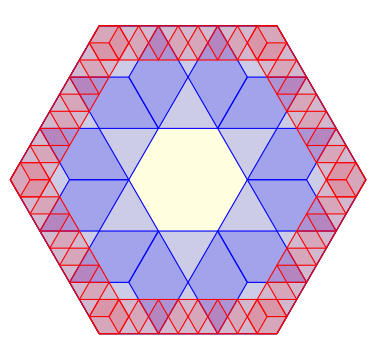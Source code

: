 <?xml version="1.0"?>
<!DOCTYPE ipe SYSTEM "ipe.dtd">
<ipe version="70218" creator="Ipe 7.2.23">
<info created="D:20211101084854" modified="D:20211101091531"/>
<ipestyle name="basic">
<symbol name="arrow/arc(spx)">
<path stroke="sym-stroke" fill="sym-stroke" pen="sym-pen">
0 0 m
-1 0.333 l
-1 -0.333 l
h
</path>
</symbol>
<symbol name="arrow/farc(spx)">
<path stroke="sym-stroke" fill="white" pen="sym-pen">
0 0 m
-1 0.333 l
-1 -0.333 l
h
</path>
</symbol>
<symbol name="arrow/ptarc(spx)">
<path stroke="sym-stroke" fill="sym-stroke" pen="sym-pen">
0 0 m
-1 0.333 l
-0.8 0 l
-1 -0.333 l
h
</path>
</symbol>
<symbol name="arrow/fptarc(spx)">
<path stroke="sym-stroke" fill="white" pen="sym-pen">
0 0 m
-1 0.333 l
-0.8 0 l
-1 -0.333 l
h
</path>
</symbol>
<symbol name="mark/circle(sx)" transformations="translations">
<path fill="sym-stroke">
0.6 0 0 0.6 0 0 e
0.4 0 0 0.4 0 0 e
</path>
</symbol>
<symbol name="mark/disk(sx)" transformations="translations">
<path fill="sym-stroke">
0.6 0 0 0.6 0 0 e
</path>
</symbol>
<symbol name="mark/fdisk(sfx)" transformations="translations">
<group>
<path fill="sym-fill">
0.5 0 0 0.5 0 0 e
</path>
<path fill="sym-stroke" fillrule="eofill">
0.6 0 0 0.6 0 0 e
0.4 0 0 0.4 0 0 e
</path>
</group>
</symbol>
<symbol name="mark/box(sx)" transformations="translations">
<path fill="sym-stroke" fillrule="eofill">
-0.6 -0.6 m
0.6 -0.6 l
0.6 0.6 l
-0.6 0.6 l
h
-0.4 -0.4 m
0.4 -0.4 l
0.4 0.4 l
-0.4 0.4 l
h
</path>
</symbol>
<symbol name="mark/square(sx)" transformations="translations">
<path fill="sym-stroke">
-0.6 -0.6 m
0.6 -0.6 l
0.6 0.6 l
-0.6 0.6 l
h
</path>
</symbol>
<symbol name="mark/fsquare(sfx)" transformations="translations">
<group>
<path fill="sym-fill">
-0.5 -0.5 m
0.5 -0.5 l
0.5 0.5 l
-0.5 0.5 l
h
</path>
<path fill="sym-stroke" fillrule="eofill">
-0.6 -0.6 m
0.6 -0.6 l
0.6 0.6 l
-0.6 0.6 l
h
-0.4 -0.4 m
0.4 -0.4 l
0.4 0.4 l
-0.4 0.4 l
h
</path>
</group>
</symbol>
<symbol name="mark/cross(sx)" transformations="translations">
<group>
<path fill="sym-stroke">
-0.43 -0.57 m
0.57 0.43 l
0.43 0.57 l
-0.57 -0.43 l
h
</path>
<path fill="sym-stroke">
-0.43 0.57 m
0.57 -0.43 l
0.43 -0.57 l
-0.57 0.43 l
h
</path>
</group>
</symbol>
<symbol name="arrow/fnormal(spx)">
<path stroke="sym-stroke" fill="white" pen="sym-pen">
0 0 m
-1 0.333 l
-1 -0.333 l
h
</path>
</symbol>
<symbol name="arrow/pointed(spx)">
<path stroke="sym-stroke" fill="sym-stroke" pen="sym-pen">
0 0 m
-1 0.333 l
-0.8 0 l
-1 -0.333 l
h
</path>
</symbol>
<symbol name="arrow/fpointed(spx)">
<path stroke="sym-stroke" fill="white" pen="sym-pen">
0 0 m
-1 0.333 l
-0.8 0 l
-1 -0.333 l
h
</path>
</symbol>
<symbol name="arrow/linear(spx)">
<path stroke="sym-stroke" pen="sym-pen">
-1 0.333 m
0 0 l
-1 -0.333 l
</path>
</symbol>
<symbol name="arrow/fdouble(spx)">
<path stroke="sym-stroke" fill="white" pen="sym-pen">
0 0 m
-1 0.333 l
-1 -0.333 l
h
-1 0 m
-2 0.333 l
-2 -0.333 l
h
</path>
</symbol>
<symbol name="arrow/double(spx)">
<path stroke="sym-stroke" fill="sym-stroke" pen="sym-pen">
0 0 m
-1 0.333 l
-1 -0.333 l
h
-1 0 m
-2 0.333 l
-2 -0.333 l
h
</path>
</symbol>
<symbol name="arrow/mid-normal(spx)">
<path stroke="sym-stroke" fill="sym-stroke" pen="sym-pen">
0.5 0 m
-0.5 0.333 l
-0.5 -0.333 l
h
</path>
</symbol>
<symbol name="arrow/mid-fnormal(spx)">
<path stroke="sym-stroke" fill="white" pen="sym-pen">
0.5 0 m
-0.5 0.333 l
-0.5 -0.333 l
h
</path>
</symbol>
<symbol name="arrow/mid-pointed(spx)">
<path stroke="sym-stroke" fill="sym-stroke" pen="sym-pen">
0.5 0 m
-0.5 0.333 l
-0.3 0 l
-0.5 -0.333 l
h
</path>
</symbol>
<symbol name="arrow/mid-fpointed(spx)">
<path stroke="sym-stroke" fill="white" pen="sym-pen">
0.5 0 m
-0.5 0.333 l
-0.3 0 l
-0.5 -0.333 l
h
</path>
</symbol>
<symbol name="arrow/mid-double(spx)">
<path stroke="sym-stroke" fill="sym-stroke" pen="sym-pen">
1 0 m
0 0.333 l
0 -0.333 l
h
0 0 m
-1 0.333 l
-1 -0.333 l
h
</path>
</symbol>
<symbol name="arrow/mid-fdouble(spx)">
<path stroke="sym-stroke" fill="white" pen="sym-pen">
1 0 m
0 0.333 l
0 -0.333 l
h
0 0 m
-1 0.333 l
-1 -0.333 l
h
</path>
</symbol>
<anglesize name="22.5 deg" value="22.5"/>
<anglesize name="30 deg" value="30"/>
<anglesize name="45 deg" value="45"/>
<anglesize name="60 deg" value="60"/>
<anglesize name="90 deg" value="90"/>
<arrowsize name="large" value="10"/>
<arrowsize name="small" value="5"/>
<arrowsize name="tiny" value="3"/>
<color name="blue" value="0 0 1"/>
<color name="brown" value="0.647 0.165 0.165"/>
<color name="darkblue" value="0 0 0.545"/>
<color name="darkcyan" value="0 0.545 0.545"/>
<color name="darkgray" value="0.663"/>
<color name="darkgreen" value="0 0.392 0"/>
<color name="darkmagenta" value="0.545 0 0.545"/>
<color name="darkorange" value="1 0.549 0"/>
<color name="darkred" value="0.545 0 0"/>
<color name="gold" value="1 0.843 0"/>
<color name="gray" value="0.745"/>
<color name="green" value="0 1 0"/>
<color name="lightblue" value="0.678 0.847 0.902"/>
<color name="lightcyan" value="0.878 1 1"/>
<color name="lightgray" value="0.827"/>
<color name="lightgreen" value="0.565 0.933 0.565"/>
<color name="lightyellow" value="1 1 0.878"/>
<color name="navy" value="0 0 0.502"/>
<color name="orange" value="1 0.647 0"/>
<color name="pink" value="1 0.753 0.796"/>
<color name="purple" value="0.627 0.125 0.941"/>
<color name="red" value="1 0 0"/>
<color name="seagreen" value="0.18 0.545 0.341"/>
<color name="turquoise" value="0.251 0.878 0.816"/>
<color name="violet" value="0.933 0.51 0.933"/>
<color name="yellow" value="1 1 0"/>
<dashstyle name="dash dot dotted" value="[4 2 1 2 1 2] 0"/>
<dashstyle name="dash dotted" value="[4 2 1 2] 0"/>
<dashstyle name="dashed" value="[4] 0"/>
<dashstyle name="dotted" value="[1 3] 0"/>
<gridsize name="10 pts (~3.5 mm)" value="10"/>
<gridsize name="14 pts (~5 mm)" value="14"/>
<gridsize name="16 pts (~6 mm)" value="16"/>
<gridsize name="20 pts (~7 mm)" value="20"/>
<gridsize name="28 pts (~10 mm)" value="28"/>
<gridsize name="32 pts (~12 mm)" value="32"/>
<gridsize name="4 pts" value="4"/>
<gridsize name="56 pts (~20 mm)" value="56"/>
<gridsize name="8 pts (~3 mm)" value="8"/>
<opacity name="10%" value="0.1"/>
<opacity name="30%" value="0.3"/>
<opacity name="50%" value="0.5"/>
<opacity name="75%" value="0.75"/>
<pen name="fat" value="1.2"/>
<pen name="heavier" value="0.8"/>
<pen name="ultrafat" value="2"/>
<symbolsize name="large" value="5"/>
<symbolsize name="small" value="2"/>
<symbolsize name="tiny" value="1.1"/>
<textsize name="Huge" value="\Huge"/>
<textsize name="LARGE" value="\LARGE"/>
<textsize name="Large" value="\Large"/>
<textsize name="footnote" value="\footnotesize"/>
<textsize name="huge" value="\huge"/>
<textsize name="large" value="\large"/>
<textsize name="small" value="\small"/>
<textsize name="tiny" value="\tiny"/>
<textstyle name="center" begin="\begin{center}" end="\end{center}"/>
<textstyle name="item" begin="\begin{itemize}\item{}" end="\end{itemize}"/>
<textstyle name="itemize" begin="\begin{itemize}" end="\end{itemize}"/>
<tiling name="falling" angle="-60" step="4" width="1"/>
<tiling name="rising" angle="30" step="4" width="1"/>
</ipestyle>
<ipestyle name="sarielstylesheet">
<color name="aliceblue" value="0.941 0.973 1"/>
<color name="antiquewhite" value="0.98 0.922 0.843"/>
<color name="antiquewhite1" value="1 0.937 0.859"/>
<color name="antiquewhite2" value="0.933 0.875 0.8"/>
<color name="antiquewhite3" value="0.804 0.753 0.69"/>
<color name="antiquewhite4" value="0.545 0.514 0.471"/>
<color name="aquamarine" value="0.498 1 0.831"/>
<color name="aquamarine1" value="0.498 1 0.831"/>
<color name="aquamarine2" value="0.463 0.933 0.776"/>
<color name="aquamarine3" value="0.4 0.804 0.667"/>
<color name="aquamarine4" value="0.271 0.545 0.455"/>
<color name="azure" value="0.941 1 1"/>
<color name="azure1" value="0.941 1 1"/>
<color name="azure2" value="0.878 0.933 0.933"/>
<color name="azure3" value="0.757 0.804 0.804"/>
<color name="azure4" value="0.514 0.545 0.545"/>
<color name="beige" value="0.961 0.961 0.863"/>
<color name="bisque" value="1 0.894 0.769"/>
<color name="bisque1" value="1 0.894 0.769"/>
<color name="bisque2" value="0.933 0.835 0.718"/>
<color name="bisque3" value="0.804 0.718 0.62"/>
<color name="bisque4" value="0.545 0.49 0.42"/>
<color name="black" value="0"/>
<color name="blanchedalmond" value="1 0.922 0.804"/>
<color name="blue" value="0 0 1"/>
<color name="blue1" value="0 0 1"/>
<color name="blue2" value="0 0 0.933"/>
<color name="blue3" value="0 0 0.804"/>
<color name="blue4" value="0 0 0.545"/>
<color name="blueviolet" value="0.541 0.169 0.886"/>
<color name="brown" value="0.647 0.165 0.165"/>
<color name="brown1" value="1 0.251 0.251"/>
<color name="brown2" value="0.933 0.231 0.231"/>
<color name="brown3" value="0.804 0.2 0.2"/>
<color name="brown4" value="0.545 0.137 0.137"/>
<color name="burlywood" value="0.871 0.722 0.529"/>
<color name="burlywood1" value="1 0.827 0.608"/>
<color name="burlywood2" value="0.933 0.773 0.569"/>
<color name="burlywood3" value="0.804 0.667 0.49"/>
<color name="burlywood4" value="0.545 0.451 0.333"/>
<color name="cadetblue" value="0.373 0.62 0.627"/>
<color name="cadetblue1" value="0.596 0.961 1"/>
<color name="cadetblue2" value="0.557 0.898 0.933"/>
<color name="cadetblue3" value="0.478 0.773 0.804"/>
<color name="cadetblue4" value="0.325 0.525 0.545"/>
<color name="chartreuse" value="0.498 1 0"/>
<color name="chartreuse1" value="0.498 1 0"/>
<color name="chartreuse2" value="0.463 0.933 0"/>
<color name="chartreuse3" value="0.4 0.804 0"/>
<color name="chartreuse4" value="0.271 0.545 0"/>
<color name="chocolate" value="0.824 0.412 0.118"/>
<color name="chocolate1" value="1 0.498 0.141"/>
<color name="chocolate2" value="0.933 0.463 0.129"/>
<color name="chocolate3" value="0.804 0.4 0.114"/>
<color name="chocolate4" value="0.545 0.271 0.075"/>
<color name="coral" value="1 0.498 0.314"/>
<color name="coral1" value="1 0.447 0.337"/>
<color name="coral2" value="0.933 0.416 0.314"/>
<color name="coral3" value="0.804 0.357 0.271"/>
<color name="coral4" value="0.545 0.243 0.184"/>
<color name="cornflowerblue" value="0.392 0.584 0.929"/>
<color name="cornsilk" value="1 0.973 0.863"/>
<color name="cornsilk1" value="1 0.973 0.863"/>
<color name="cornsilk2" value="0.933 0.91 0.804"/>
<color name="cornsilk3" value="0.804 0.784 0.694"/>
<color name="cornsilk4" value="0.545 0.533 0.471"/>
<color name="cyan" value="0 1 1"/>
<color name="cyan1" value="0 1 1"/>
<color name="cyan2" value="0 0.933 0.933"/>
<color name="cyan3" value="0 0.804 0.804"/>
<color name="cyan4" value="0 0.545 0.545"/>
<color name="darkblue" value="0 0 0.545"/>
<color name="darkcyan" value="0 0.545 0.545"/>
<color name="darkgoldenrod" value="0.722 0.525 0.043"/>
<color name="darkgoldenrod1" value="1 0.725 0.059"/>
<color name="darkgoldenrod2" value="0.933 0.678 0.055"/>
<color name="darkgoldenrod3" value="0.804 0.584 0.047"/>
<color name="darkgoldenrod4" value="0.545 0.396 0.031"/>
<color name="darkgray" value="0.663"/>
<color name="darkgreen" value="0 0.392 0"/>
<color name="darkgrey" value="0.663"/>
<color name="darkkhaki" value="0.741 0.718 0.42"/>
<color name="darkmagenta" value="0.545 0 0.545"/>
<color name="darkolivegreen" value="0.333 0.42 0.184"/>
<color name="darkolivegreen1" value="0.792 1 0.439"/>
<color name="darkolivegreen2" value="0.737 0.933 0.408"/>
<color name="darkolivegreen3" value="0.635 0.804 0.353"/>
<color name="darkolivegreen4" value="0.431 0.545 0.239"/>
<color name="darkorange" value="1 0.549 0"/>
<color name="darkorange1" value="1 0.498 0"/>
<color name="darkorange2" value="0.933 0.463 0"/>
<color name="darkorange3" value="0.804 0.4 0"/>
<color name="darkorange4" value="0.545 0.271 0"/>
<color name="darkorchid" value="0.6 0.196 0.8"/>
<color name="darkorchid1" value="0.749 0.243 1"/>
<color name="darkorchid2" value="0.698 0.227 0.933"/>
<color name="darkorchid3" value="0.604 0.196 0.804"/>
<color name="darkorchid4" value="0.408 0.133 0.545"/>
<color name="darkred" value="0.545 0 0"/>
<color name="darksalmon" value="0.914 0.588 0.478"/>
<color name="darkseagreen" value="0.561 0.737 0.561"/>
<color name="darkseagreen1" value="0.757 1 0.757"/>
<color name="darkseagreen2" value="0.706 0.933 0.706"/>
<color name="darkseagreen3" value="0.608 0.804 0.608"/>
<color name="darkseagreen4" value="0.412 0.545 0.412"/>
<color name="darkslateblue" value="0.282 0.239 0.545"/>
<color name="darkslategray" value="0.184 0.31 0.31"/>
<color name="darkslategray1" value="0.592 1 1"/>
<color name="darkslategray2" value="0.553 0.933 0.933"/>
<color name="darkslategray3" value="0.475 0.804 0.804"/>
<color name="darkslategray4" value="0.322 0.545 0.545"/>
<color name="darkslategrey" value="0.184 0.31 0.31"/>
<color name="darkturquoise" value="0 0.808 0.82"/>
<color name="darkviolet" value="0.58 0 0.827"/>
<color name="deeppink" value="1 0.078 0.576"/>
<color name="deeppink1" value="1 0.078 0.576"/>
<color name="deeppink2" value="0.933 0.071 0.537"/>
<color name="deeppink3" value="0.804 0.063 0.463"/>
<color name="deeppink4" value="0.545 0.039 0.314"/>
<color name="deepskyblue" value="0 0.749 1"/>
<color name="deepskyblue1" value="0 0.749 1"/>
<color name="deepskyblue2" value="0 0.698 0.933"/>
<color name="deepskyblue3" value="0 0.604 0.804"/>
<color name="deepskyblue4" value="0 0.408 0.545"/>
<color name="dimgray" value="0.412"/>
<color name="dimgrey" value="0.412"/>
<color name="dodgerblue" value="0.118 0.565 1"/>
<color name="dodgerblue1" value="0.118 0.565 1"/>
<color name="dodgerblue2" value="0.11 0.525 0.933"/>
<color name="dodgerblue3" value="0.094 0.455 0.804"/>
<color name="dodgerblue4" value="0.063 0.306 0.545"/>
<color name="firebrick" value="0.698 0.133 0.133"/>
<color name="firebrick1" value="1 0.188 0.188"/>
<color name="firebrick2" value="0.933 0.173 0.173"/>
<color name="firebrick3" value="0.804 0.149 0.149"/>
<color name="firebrick4" value="0.545 0.102 0.102"/>
<color name="floralwhite" value="1 0.98 0.941"/>
<color name="forestgreen" value="0.133 0.545 0.133"/>
<color name="gainsboro" value="0.863"/>
<color name="ghostwhite" value="0.973 0.973 1"/>
<color name="gold" value="1 0.843 0"/>
<color name="gold1" value="1 0.843 0"/>
<color name="gold2" value="0.933 0.788 0"/>
<color name="gold3" value="0.804 0.678 0"/>
<color name="gold4" value="0.545 0.459 0"/>
<color name="goldenrod" value="0.855 0.647 0.125"/>
<color name="goldenrod1" value="1 0.757 0.145"/>
<color name="goldenrod2" value="0.933 0.706 0.133"/>
<color name="goldenrod3" value="0.804 0.608 0.114"/>
<color name="goldenrod4" value="0.545 0.412 0.078"/>
<color name="gray" value="0.745"/>
<color name="gray0" value="0"/>
<color name="gray1" value="0.125"/>
<color name="gray10" value="0.102"/>
<color name="gray100" value="1"/>
<color name="gray11" value="0.11"/>
<color name="gray12" value="0.122"/>
<color name="gray13" value="0.129"/>
<color name="gray14" value="0.141"/>
<color name="gray15" value="0.149"/>
<color name="gray16" value="0.161"/>
<color name="gray17" value="0.169"/>
<color name="gray18" value="0.18"/>
<color name="gray19" value="0.188"/>
<color name="gray2" value="0.25"/>
<color name="gray20" value="0.2"/>
<color name="gray21" value="0.212"/>
<color name="gray22" value="0.22"/>
<color name="gray23" value="0.231"/>
<color name="gray24" value="0.239"/>
<color name="gray25" value="0.251"/>
<color name="gray26" value="0.259"/>
<color name="gray27" value="0.271"/>
<color name="gray28" value="0.278"/>
<color name="gray29" value="0.29"/>
<color name="gray3" value="0.375"/>
<color name="gray30" value="0.302"/>
<color name="gray31" value="0.31"/>
<color name="gray32" value="0.322"/>
<color name="gray33" value="0.329"/>
<color name="gray34" value="0.341"/>
<color name="gray35" value="0.349"/>
<color name="gray36" value="0.361"/>
<color name="gray37" value="0.369"/>
<color name="gray38" value="0.38"/>
<color name="gray39" value="0.388"/>
<color name="gray4" value="0.5"/>
<color name="gray40" value="0.4"/>
<color name="gray41" value="0.412"/>
<color name="gray42" value="0.42"/>
<color name="gray43" value="0.431"/>
<color name="gray44" value="0.439"/>
<color name="gray45" value="0.451"/>
<color name="gray46" value="0.459"/>
<color name="gray47" value="0.471"/>
<color name="gray48" value="0.478"/>
<color name="gray49" value="0.49"/>
<color name="gray5" value="0.625"/>
<color name="gray50" value="0.498"/>
<color name="gray51" value="0.51"/>
<color name="gray52" value="0.522"/>
<color name="gray53" value="0.529"/>
<color name="gray54" value="0.541"/>
<color name="gray55" value="0.549"/>
<color name="gray56" value="0.561"/>
<color name="gray57" value="0.569"/>
<color name="gray58" value="0.58"/>
<color name="gray59" value="0.588"/>
<color name="gray6" value="0.75"/>
<color name="gray60" value="0.6"/>
<color name="gray61" value="0.612"/>
<color name="gray62" value="0.62"/>
<color name="gray63" value="0.631"/>
<color name="gray64" value="0.639"/>
<color name="gray65" value="0.651"/>
<color name="gray66" value="0.659"/>
<color name="gray67" value="0.671"/>
<color name="gray68" value="0.678"/>
<color name="gray69" value="0.69"/>
<color name="gray7" value="0.875"/>
<color name="gray70" value="0.702"/>
<color name="gray71" value="0.71"/>
<color name="gray72" value="0.722"/>
<color name="gray73" value="0.729"/>
<color name="gray74" value="0.741"/>
<color name="gray75" value="0.749"/>
<color name="gray76" value="0.761"/>
<color name="gray77" value="0.769"/>
<color name="gray78" value="0.78"/>
<color name="gray79" value="0.788"/>
<color name="gray8" value="0.078"/>
<color name="gray80" value="0.8"/>
<color name="gray81" value="0.812"/>
<color name="gray82" value="0.82"/>
<color name="gray83" value="0.831"/>
<color name="gray84" value="0.839"/>
<color name="gray85" value="0.851"/>
<color name="gray86" value="0.859"/>
<color name="gray87" value="0.871"/>
<color name="gray88" value="0.878"/>
<color name="gray89" value="0.89"/>
<color name="gray9" value="0.09"/>
<color name="gray90" value="0.898"/>
<color name="gray91" value="0.91"/>
<color name="gray92" value="0.922"/>
<color name="gray93" value="0.929"/>
<color name="gray94" value="0.941"/>
<color name="gray95" value="0.949"/>
<color name="gray96" value="0.961"/>
<color name="gray97" value="0.969"/>
<color name="gray98" value="0.98"/>
<color name="gray99" value="0.988"/>
<color name="gray_1" value="0.012"/>
<color name="gray_2" value="0.02"/>
<color name="gray_3" value="0.031"/>
<color name="gray_4" value="0.039"/>
<color name="gray_5" value="0.051"/>
<color name="gray_6" value="0.059"/>
<color name="gray_7" value="0.071"/>
<color name="green" value="0 1 0"/>
<color name="green1" value="0 1 0"/>
<color name="green2" value="0 0.933 0"/>
<color name="green3" value="0 0.804 0"/>
<color name="green4" value="0 0.545 0"/>
<color name="greenyellow" value="0.678 1 0.184"/>
<color name="grey" value="0.745"/>
<color name="grey0" value="0"/>
<color name="grey1" value="0.012"/>
<color name="grey10" value="0.102"/>
<color name="grey100" value="1"/>
<color name="grey11" value="0.11"/>
<color name="grey12" value="0.122"/>
<color name="grey13" value="0.129"/>
<color name="grey14" value="0.141"/>
<color name="grey15" value="0.149"/>
<color name="grey16" value="0.161"/>
<color name="grey17" value="0.169"/>
<color name="grey18" value="0.18"/>
<color name="grey19" value="0.188"/>
<color name="grey2" value="0.02"/>
<color name="grey20" value="0.2"/>
<color name="grey21" value="0.212"/>
<color name="grey22" value="0.22"/>
<color name="grey23" value="0.231"/>
<color name="grey24" value="0.239"/>
<color name="grey25" value="0.251"/>
<color name="grey26" value="0.259"/>
<color name="grey27" value="0.271"/>
<color name="grey28" value="0.278"/>
<color name="grey29" value="0.29"/>
<color name="grey3" value="0.031"/>
<color name="grey30" value="0.302"/>
<color name="grey31" value="0.31"/>
<color name="grey32" value="0.322"/>
<color name="grey33" value="0.329"/>
<color name="grey34" value="0.341"/>
<color name="grey35" value="0.349"/>
<color name="grey36" value="0.361"/>
<color name="grey37" value="0.369"/>
<color name="grey38" value="0.38"/>
<color name="grey39" value="0.388"/>
<color name="grey4" value="0.039"/>
<color name="grey40" value="0.4"/>
<color name="grey41" value="0.412"/>
<color name="grey42" value="0.42"/>
<color name="grey43" value="0.431"/>
<color name="grey44" value="0.439"/>
<color name="grey45" value="0.451"/>
<color name="grey46" value="0.459"/>
<color name="grey47" value="0.471"/>
<color name="grey48" value="0.478"/>
<color name="grey49" value="0.49"/>
<color name="grey5" value="0.051"/>
<color name="grey50" value="0.498"/>
<color name="grey51" value="0.51"/>
<color name="grey52" value="0.522"/>
<color name="grey53" value="0.529"/>
<color name="grey54" value="0.541"/>
<color name="grey55" value="0.549"/>
<color name="grey56" value="0.561"/>
<color name="grey57" value="0.569"/>
<color name="grey58" value="0.58"/>
<color name="grey59" value="0.588"/>
<color name="grey6" value="0.059"/>
<color name="grey60" value="0.6"/>
<color name="grey61" value="0.612"/>
<color name="grey62" value="0.62"/>
<color name="grey63" value="0.631"/>
<color name="grey64" value="0.639"/>
<color name="grey65" value="0.651"/>
<color name="grey66" value="0.659"/>
<color name="grey67" value="0.671"/>
<color name="grey68" value="0.678"/>
<color name="grey69" value="0.69"/>
<color name="grey7" value="0.071"/>
<color name="grey70" value="0.702"/>
<color name="grey71" value="0.71"/>
<color name="grey72" value="0.722"/>
<color name="grey73" value="0.729"/>
<color name="grey74" value="0.741"/>
<color name="grey75" value="0.749"/>
<color name="grey76" value="0.761"/>
<color name="grey77" value="0.769"/>
<color name="grey78" value="0.78"/>
<color name="grey79" value="0.788"/>
<color name="grey8" value="0.078"/>
<color name="grey80" value="0.8"/>
<color name="grey81" value="0.812"/>
<color name="grey82" value="0.82"/>
<color name="grey83" value="0.831"/>
<color name="grey84" value="0.839"/>
<color name="grey85" value="0.851"/>
<color name="grey86" value="0.859"/>
<color name="grey87" value="0.871"/>
<color name="grey88" value="0.878"/>
<color name="grey89" value="0.89"/>
<color name="grey9" value="0.09"/>
<color name="grey90" value="0.898"/>
<color name="grey91" value="0.91"/>
<color name="grey92" value="0.922"/>
<color name="grey93" value="0.929"/>
<color name="grey94" value="0.941"/>
<color name="grey95" value="0.949"/>
<color name="grey96" value="0.961"/>
<color name="grey97" value="0.969"/>
<color name="grey98" value="0.98"/>
<color name="grey99" value="0.988"/>
<color name="honeydew" value="0.941 1 0.941"/>
<color name="honeydew1" value="0.941 1 0.941"/>
<color name="honeydew2" value="0.878 0.933 0.878"/>
<color name="honeydew3" value="0.757 0.804 0.757"/>
<color name="honeydew4" value="0.514 0.545 0.514"/>
<color name="hotpink" value="1 0.412 0.706"/>
<color name="hotpink1" value="1 0.431 0.706"/>
<color name="hotpink2" value="0.933 0.416 0.655"/>
<color name="hotpink3" value="0.804 0.376 0.565"/>
<color name="hotpink4" value="0.545 0.227 0.384"/>
<color name="indianred" value="0.804 0.361 0.361"/>
<color name="indianred1" value="1 0.416 0.416"/>
<color name="indianred2" value="0.933 0.388 0.388"/>
<color name="indianred3" value="0.804 0.333 0.333"/>
<color name="indianred4" value="0.545 0.227 0.227"/>
<color name="ivory" value="1 1 0.941"/>
<color name="ivory1" value="1 1 0.941"/>
<color name="ivory2" value="0.933 0.933 0.878"/>
<color name="ivory3" value="0.804 0.804 0.757"/>
<color name="ivory4" value="0.545 0.545 0.514"/>
<color name="khaki" value="0.941 0.902 0.549"/>
<color name="khaki1" value="1 0.965 0.561"/>
<color name="khaki2" value="0.933 0.902 0.522"/>
<color name="khaki3" value="0.804 0.776 0.451"/>
<color name="khaki4" value="0.545 0.525 0.306"/>
<color name="lavender" value="0.902 0.902 0.98"/>
<color name="lavenderblush" value="1 0.941 0.961"/>
<color name="lavenderblush1" value="1 0.941 0.961"/>
<color name="lavenderblush2" value="0.933 0.878 0.898"/>
<color name="lavenderblush3" value="0.804 0.757 0.773"/>
<color name="lavenderblush4" value="0.545 0.514 0.525"/>
<color name="lawngreen" value="0.486 0.988 0"/>
<color name="lemonchiffon" value="1 0.98 0.804"/>
<color name="lemonchiffon1" value="1 0.98 0.804"/>
<color name="lemonchiffon2" value="0.933 0.914 0.749"/>
<color name="lemonchiffon3" value="0.804 0.788 0.647"/>
<color name="lemonchiffon4" value="0.545 0.537 0.439"/>
<color name="lightblue" value="0.678 0.847 0.902"/>
<color name="lightblue1" value="0.749 0.937 1"/>
<color name="lightblue2" value="0.698 0.875 0.933"/>
<color name="lightblue3" value="0.604 0.753 0.804"/>
<color name="lightblue4" value="0.408 0.514 0.545"/>
<color name="lightcoral" value="0.941 0.502 0.502"/>
<color name="lightcyan" value="0.878 1 1"/>
<color name="lightcyan1" value="0.878 1 1"/>
<color name="lightcyan2" value="0.82 0.933 0.933"/>
<color name="lightcyan3" value="0.706 0.804 0.804"/>
<color name="lightcyan4" value="0.478 0.545 0.545"/>
<color name="lightgoldenrod" value="0.933 0.867 0.51"/>
<color name="lightgoldenrod1" value="1 0.925 0.545"/>
<color name="lightgoldenrod2" value="0.933 0.863 0.51"/>
<color name="lightgoldenrod3" value="0.804 0.745 0.439"/>
<color name="lightgoldenrod4" value="0.545 0.506 0.298"/>
<color name="lightgoldenrodyellow" value="0.98 0.98 0.824"/>
<color name="lightgray" value="0.827"/>
<color name="lightgreen" value="0.565 0.933 0.565"/>
<color name="lightgrey" value="0.827"/>
<color name="lightpink" value="1 0.714 0.757"/>
<color name="lightpink1" value="1 0.682 0.725"/>
<color name="lightpink2" value="0.933 0.635 0.678"/>
<color name="lightpink3" value="0.804 0.549 0.584"/>
<color name="lightpink4" value="0.545 0.373 0.396"/>
<color name="lightred" value="1 0.601 0.601"/>
<color name="lightsalmon" value="1 0.627 0.478"/>
<color name="lightsalmon1" value="1 0.627 0.478"/>
<color name="lightsalmon2" value="0.933 0.584 0.447"/>
<color name="lightsalmon3" value="0.804 0.506 0.384"/>
<color name="lightsalmon4" value="0.545 0.341 0.259"/>
<color name="lightseagreen" value="0.125 0.698 0.667"/>
<color name="lightskyblue" value="0.529 0.808 0.98"/>
<color name="lightskyblue1" value="0.69 0.886 1"/>
<color name="lightskyblue2" value="0.643 0.827 0.933"/>
<color name="lightskyblue3" value="0.553 0.714 0.804"/>
<color name="lightskyblue4" value="0.376 0.482 0.545"/>
<color name="lightslateblue" value="0.518 0.439 1"/>
<color name="lightslategray" value="0.467 0.533 0.6"/>
<color name="lightslategrey" value="0.467 0.533 0.6"/>
<color name="lightsteelblue" value="0.69 0.769 0.871"/>
<color name="lightsteelblue1" value="0.792 0.882 1"/>
<color name="lightsteelblue2" value="0.737 0.824 0.933"/>
<color name="lightsteelblue3" value="0.635 0.71 0.804"/>
<color name="lightsteelblue4" value="0.431 0.482 0.545"/>
<color name="lightyellow" value="1 1 0.878"/>
<color name="lightyellow1" value="1 1 0.878"/>
<color name="lightyellow2" value="0.933 0.933 0.82"/>
<color name="lightyellow3" value="0.804 0.804 0.706"/>
<color name="lightyellow4" value="0.545 0.545 0.478"/>
<color name="limegreen" value="0.196 0.804 0.196"/>
<color name="linen" value="0.98 0.941 0.902"/>
<color name="magenta" value="1 0 1"/>
<color name="magenta1" value="1 0 1"/>
<color name="magenta2" value="0.933 0 0.933"/>
<color name="magenta3" value="0.804 0 0.804"/>
<color name="magenta4" value="0.545 0 0.545"/>
<color name="maroon" value="0.69 0.188 0.376"/>
<color name="maroon1" value="1 0.204 0.702"/>
<color name="maroon2" value="0.933 0.188 0.655"/>
<color name="maroon3" value="0.804 0.161 0.565"/>
<color name="maroon4" value="0.545 0.11 0.384"/>
<color name="mediumaquamarine" value="0.4 0.804 0.667"/>
<color name="mediumblue" value="0 0 0.804"/>
<color name="mediumorchid" value="0.729 0.333 0.827"/>
<color name="mediumorchid1" value="0.878 0.4 1"/>
<color name="mediumorchid2" value="0.82 0.373 0.933"/>
<color name="mediumorchid3" value="0.706 0.322 0.804"/>
<color name="mediumorchid4" value="0.478 0.216 0.545"/>
<color name="mediumpurple" value="0.576 0.439 0.859"/>
<color name="mediumpurple1" value="0.671 0.51 1"/>
<color name="mediumpurple2" value="0.624 0.475 0.933"/>
<color name="mediumpurple3" value="0.537 0.408 0.804"/>
<color name="mediumpurple4" value="0.365 0.278 0.545"/>
<color name="mediumseagreen" value="0.235 0.702 0.443"/>
<color name="mediumslateblue" value="0.482 0.408 0.933"/>
<color name="mediumspringgreen" value="0 0.98 0.604"/>
<color name="mediumturquoise" value="0.282 0.82 0.8"/>
<color name="mediumvioletred" value="0.78 0.082 0.522"/>
<color name="midnightblue" value="0.098 0.098 0.439"/>
<color name="mintcream" value="0.961 1 0.98"/>
<color name="mistyrose" value="1 0.894 0.882"/>
<color name="mistyrose1" value="1 0.894 0.882"/>
<color name="mistyrose2" value="0.933 0.835 0.824"/>
<color name="mistyrose3" value="0.804 0.718 0.71"/>
<color name="mistyrose4" value="0.545 0.49 0.482"/>
<color name="moccasin" value="1 0.894 0.71"/>
<color name="navajowhite" value="1 0.871 0.678"/>
<color name="navajowhite1" value="1 0.871 0.678"/>
<color name="navajowhite2" value="0.933 0.812 0.631"/>
<color name="navajowhite3" value="0.804 0.702 0.545"/>
<color name="navajowhite4" value="0.545 0.475 0.369"/>
<color name="navy" value="0 0 0.502"/>
<color name="navyblue" value="0 0 0.502"/>
<color name="oldlace" value="0.992 0.961 0.902"/>
<color name="olivedrab" value="0.42 0.557 0.137"/>
<color name="olivedrab1" value="0.753 1 0.243"/>
<color name="olivedrab2" value="0.702 0.933 0.227"/>
<color name="olivedrab3" value="0.604 0.804 0.196"/>
<color name="olivedrab4" value="0.412 0.545 0.133"/>
<color name="orange" value="1 0.647 0"/>
<color name="orange1" value="1 0.647 0"/>
<color name="orange2" value="0.933 0.604 0"/>
<color name="orange3" value="0.804 0.522 0"/>
<color name="orange4" value="0.545 0.353 0"/>
<color name="orangered" value="1 0.271 0"/>
<color name="orangered1" value="1 0.271 0"/>
<color name="orangered2" value="0.933 0.251 0"/>
<color name="orangered3" value="0.804 0.216 0"/>
<color name="orangered4" value="0.545 0.145 0"/>
<color name="orchid" value="0.855 0.439 0.839"/>
<color name="orchid1" value="1 0.514 0.98"/>
<color name="orchid2" value="0.933 0.478 0.914"/>
<color name="orchid3" value="0.804 0.412 0.788"/>
<color name="orchid4" value="0.545 0.278 0.537"/>
<color name="palegoldenrod" value="0.933 0.91 0.667"/>
<color name="palegreen" value="0.596 0.984 0.596"/>
<color name="palegreen1" value="0.604 1 0.604"/>
<color name="palegreen3" value="0.486 0.804 0.486"/>
<color name="palegreen4" value="0.329 0.545 0.329"/>
<color name="paleturquoise" value="0.686 0.933 0.933"/>
<color name="paleturquoise1" value="0.733 1 1"/>
<color name="paleturquoise2" value="0.682 0.933 0.933"/>
<color name="paleturquoise3" value="0.588 0.804 0.804"/>
<color name="paleturquoise4" value="0.4 0.545 0.545"/>
<color name="palevioletred" value="0.859 0.439 0.576"/>
<color name="palevioletred1" value="1 0.51 0.671"/>
<color name="palevioletred2" value="0.933 0.475 0.624"/>
<color name="palevioletred3" value="0.804 0.408 0.537"/>
<color name="palevioletred4" value="0.545 0.278 0.365"/>
<color name="papayawhip" value="1 0.937 0.835"/>
<color name="peachpuff" value="1 0.855 0.725"/>
<color name="peachpuff1" value="1 0.855 0.725"/>
<color name="peachpuff2" value="0.933 0.796 0.678"/>
<color name="peachpuff3" value="0.804 0.686 0.584"/>
<color name="peachpuff4" value="0.545 0.467 0.396"/>
<color name="peru" value="0.804 0.522 0.247"/>
<color name="pink" value="1 0.753 0.796"/>
<color name="pink1" value="1 0.71 0.773"/>
<color name="pink2" value="0.933 0.663 0.722"/>
<color name="pink3" value="0.804 0.569 0.62"/>
<color name="pink4" value="0.545 0.388 0.424"/>
<color name="plum" value="0.867 0.627 0.867"/>
<color name="plum1" value="1 0.733 1"/>
<color name="plum2" value="0.933 0.682 0.933"/>
<color name="plum3" value="0.804 0.588 0.804"/>
<color name="plum4" value="0.545 0.4 0.545"/>
<color name="powderblue" value="0.69 0.878 0.902"/>
<color name="purple" value="0.627 0.125 0.941"/>
<color name="purple1" value="0.608 0.188 1"/>
<color name="purple2" value="0.569 0.173 0.933"/>
<color name="purple3" value="0.49 0.149 0.804"/>
<color name="purple4" value="0.333 0.102 0.545"/>
<color name="red" value="1 0 0"/>
<color name="red1" value="1 0 0"/>
<color name="red2" value="0.933 0 0"/>
<color name="red3" value="0.804 0 0"/>
<color name="red4" value="0.545 0 0"/>
<color name="rosybrown" value="0.737 0.561 0.561"/>
<color name="rosybrown1" value="1 0.757 0.757"/>
<color name="rosybrown2" value="0.933 0.706 0.706"/>
<color name="rosybrown3" value="0.804 0.608 0.608"/>
<color name="rosybrown4" value="0.545 0.412 0.412"/>
<color name="royalblue" value="0.255 0.412 0.882"/>
<color name="royalblue1" value="0.282 0.463 1"/>
<color name="royalblue2" value="0.263 0.431 0.933"/>
<color name="royalblue3" value="0.227 0.373 0.804"/>
<color name="royalblue4" value="0.153 0.251 0.545"/>
<color name="saddlebrown" value="0.545 0.271 0.075"/>
<color name="salmon" value="0.98 0.502 0.447"/>
<color name="salmon1" value="1 0.549 0.412"/>
<color name="salmon2" value="0.933 0.51 0.384"/>
<color name="salmon3" value="0.804 0.439 0.329"/>
<color name="salmon4" value="0.545 0.298 0.224"/>
<color name="sandybrown" value="0.957 0.643 0.376"/>
<color name="seagreen" value="0.18 0.545 0.341"/>
<color name="seagreen1" value="0.329 1 0.624"/>
<color name="seagreen2" value="0.306 0.933 0.58"/>
<color name="seagreen3" value="0.263 0.804 0.502"/>
<color name="seagreen4" value="0.18 0.545 0.341"/>
<color name="seashell" value="1 0.961 0.933"/>
<color name="seashell1" value="1 0.961 0.933"/>
<color name="seashell2" value="0.933 0.898 0.871"/>
<color name="seashell3" value="0.804 0.773 0.749"/>
<color name="seashell4" value="0.545 0.525 0.51"/>
<color name="sienna" value="0.627 0.322 0.176"/>
<color name="sienna1" value="1 0.51 0.278"/>
<color name="sienna2" value="0.933 0.475 0.259"/>
<color name="sienna3" value="0.804 0.408 0.224"/>
<color name="sienna4" value="0.545 0.278 0.149"/>
<color name="skyblue" value="0.529 0.808 0.922"/>
<color name="skyblue1" value="0.529 0.808 1"/>
<color name="skyblue2" value="0.494 0.753 0.933"/>
<color name="skyblue3" value="0.424 0.651 0.804"/>
<color name="skyblue4" value="0.29 0.439 0.545"/>
<color name="slateblue" value="0.416 0.353 0.804"/>
<color name="slateblue1" value="0.514 0.435 1"/>
<color name="slateblue2" value="0.478 0.404 0.933"/>
<color name="slateblue3" value="0.412 0.349 0.804"/>
<color name="slateblue4" value="0.278 0.235 0.545"/>
<color name="slategray" value="0.439 0.502 0.565"/>
<color name="slategray1" value="0.776 0.886 1"/>
<color name="slategray2" value="0.725 0.827 0.933"/>
<color name="slategray3" value="0.624 0.714 0.804"/>
<color name="slategray4" value="0.424 0.482 0.545"/>
<color name="slategrey" value="0.439 0.502 0.565"/>
<color name="snow" value="1 0.98 0.98"/>
<color name="snow1" value="1 0.98 0.98"/>
<color name="snow2" value="0.933 0.914 0.914"/>
<color name="snow3" value="0.804 0.788 0.788"/>
<color name="snow4" value="0.545 0.537 0.537"/>
<color name="springgreen" value="0 1 0.498"/>
<color name="springgreen1" value="0 1 0.498"/>
<color name="springgreen2" value="0 0.933 0.463"/>
<color name="springgreen3" value="0 0.804 0.4"/>
<color name="springgreen4" value="0 0.545 0.271"/>
<color name="steelblue" value="0.275 0.51 0.706"/>
<color name="steelblue1" value="0.388 0.722 1"/>
<color name="steelblue2" value="0.361 0.675 0.933"/>
<color name="steelblue3" value="0.31 0.58 0.804"/>
<color name="steelblue4" value="0.212 0.392 0.545"/>
<color name="tan" value="0.824 0.706 0.549"/>
<color name="tan1" value="1 0.647 0.31"/>
<color name="tan2" value="0.933 0.604 0.286"/>
<color name="tan3" value="0.804 0.522 0.247"/>
<color name="tan4" value="0.545 0.353 0.169"/>
<color name="thistle" value="0.847 0.749 0.847"/>
<color name="thistle1" value="1 0.882 1"/>
<color name="thistle2" value="0.933 0.824 0.933"/>
<color name="thistle3" value="0.804 0.71 0.804"/>
<color name="thistle4" value="0.545 0.482 0.545"/>
<color name="tomato" value="1 0.388 0.278"/>
<color name="tomato1" value="1 0.388 0.278"/>
<color name="tomato2" value="0.933 0.361 0.259"/>
<color name="tomato3" value="0.804 0.31 0.224"/>
<color name="tomato4" value="0.545 0.212 0.149"/>
<color name="turquoise" value="0.251 0.878 0.816"/>
<color name="turquoise1" value="0 0.961 1"/>
<color name="turquoise2" value="0 0.898 0.933"/>
<color name="turquoise3" value="0 0.773 0.804"/>
<color name="turquoise4" value="0 0.525 0.545"/>
<color name="violet" value="0.933 0.51 0.933"/>
<color name="violetred" value="0.816 0.125 0.565"/>
<color name="violetred1" value="1 0.243 0.588"/>
<color name="violetred2" value="0.933 0.227 0.549"/>
<color name="violetred3" value="0.804 0.196 0.471"/>
<color name="violetred4" value="0.545 0.133 0.322"/>
<color name="wheat" value="0.961 0.871 0.702"/>
<color name="wheat1" value="1 0.906 0.729"/>
<color name="wheat2" value="0.933 0.847 0.682"/>
<color name="wheat3" value="0.804 0.729 0.588"/>
<color name="wheat4" value="0.545 0.494 0.4"/>
<color name="white" value="1"/>
<color name="whitesmoke" value="0.961"/>
<color name="yellow" value="1 1 0"/>
<color name="yellow1" value="1 1 0"/>
<color name="yellow2" value="0.933 0.933 0"/>
<color name="yellow3" value="0.804 0.804 0"/>
<color name="yellow4" value="0.545 0.545 0"/>
<color name="yellowgreen" value="0.604 0.804 0.196"/>
<gridsize name="128 pts" value="128"/>
<gridsize name="16 pts" value="16"/>
<gridsize name="2 pts" value="2"/>
<gridsize name="32 pts" value="32"/>
<gridsize name="4 pts" value="4"/>
<gridsize name="64 pts" value="64"/>
<gridsize name="8 pts" value="8"/>
<opacity name="0%" value="0"/>
<opacity name="1%" value="0.01"/>
<opacity name="10%" value="0.1"/>
<opacity name="20%" value="0.2"/>
<opacity name="30%" value="0.3"/>
<opacity name="40%" value="0.4"/>
<opacity name="50%" value="0.5"/>
<opacity name="60%" value="0.6"/>
<opacity name="70%" value="0.7"/>
<opacity name="80%" value="0.8"/>
<opacity name="90%" value="0.9"/>
<pen name="fat" value="1.2"/>
<pen name="heavier" value="0.8"/>
<pen name="ultrafat 128.0" value="128"/>
<pen name="ultrafat 16.0" value="16"/>
<pen name="ultrafat 2.0" value="2"/>
<pen name="ultrafat 256.0" value="256"/>
<pen name="ultrafat 32.0" value="32"/>
<pen name="ultrafat 4.0" value="4"/>
<pen name="ultrafat 64.0" value="64"/>
<pen name="ultrafat 8.0" value="8"/>
<pen name="ultrafat" value="2"/>
<pen name="ultrathin 0.0625" value="0.062"/>
<pen name="ultrathin 0.125" value="0.125"/>
<pen name="ultrathin 0.25" value="0.25"/>
<pen name="ultrathin 0.5" value="0.5"/>
<symbolsize name="large" value="5"/>
<symbolsize name="mlarge" value="7"/>
<symbolsize name="small" value="2"/>
<symbolsize name="tiny" value="1.1"/>
<symbolsize name="vlarge" value="10"/>
<symbolsize name="vmlarge" value="15"/>
<symbolsize name="vvlarge" value="20"/>
<symbolsize name="vvmlarge" value="30"/>
<symbolsize name="vvvlarge" value="40"/>
<preamble>
\def\ipeMode{TRUE}
</preamble>
<layout paper="144 144" origin="0 0" frame="144 144"/>
</ipestyle>
<page>
<layer name="alpha"/>
<layer name="outer_polygon"/>
<layer name="inner_polygons"/>
<layer name="delta"/>
<layer name="epsilon"/>
<layer name="zeta"/>
<layer name="eta"/>
<layer name="theta"/>
<layer name="iota"/>
<layer name="small_polygons"/>
<layer name="main_point_set"/>
<layer name="sub_point_set"/>
<layer name="beta"/>
<layer name="gamma"/>
<view layers="outer_polygon inner_polygons small_polygons" active="alpha"/>
<view layers="outer_polygon main_point_set sub_point_set" active="main_point_set"/>
<view layers="outer_polygon main_point_set sub_point_set beta gamma" active="gamma"/>
<view layers="outer_polygon main_point_set sub_point_set" active="sub_point_set"/>
<view layers="outer_polygon main_point_set sub_point_set beta" active="beta"/>
<view layers="alpha outer_polygon" active="outer_polygon"/>
<view layers="alpha outer_polygon inner_polygons" active="inner_polygons"/>
<view layers="alpha outer_polygon inner_polygons delta" active="delta"/>
<view layers="alpha outer_polygon inner_polygons delta epsilon" active="epsilon"/>
<view layers="alpha outer_polygon inner_polygons delta epsilon zeta" active="zeta"/>
<view layers="alpha outer_polygon inner_polygons delta epsilon zeta eta" active="eta"/>
<view layers="alpha outer_polygon inner_polygons delta epsilon zeta eta theta" active="theta"/>
<view layers="outer_polygon inner_polygons delta epsilon zeta eta theta iota" active="iota"/>
<view layers="sub_point_set" active="small_polygons"/>
<path layer="outer_polygon" matrix="1 0 0 1 8 -8" stroke="black" fill="lightyellow">
128 80 m
96 135.426 l
32 135.426 l
0 80 l
32 24.5744 l
96 24.5744 l
h
</path>
<path layer="inner_polygons" matrix="0.333333 0 0 0.333333 29.3333 82.2838" stroke="blue" fill="blue" opacity="20%" stroke-opacity="opaque">
128 80 m
96 135.426 l
32 135.426 l
0 80 l
32 24.5744 l
96 24.5744 l
h
</path>
<path matrix="0.333333 0 0 0.333333 72 82.2838" stroke="blue" fill="blue" opacity="20%" stroke-opacity="opaque">
128 80 m
96 135.426 l
32 135.426 l
0 80 l
32 24.5744 l
96 24.5744 l
h
</path>
<path matrix="0.333333 0 0 0.333333 50.6667 82.2838" stroke="blue" fill="blue" opacity="20%" stroke-opacity="opaque">
128 80 m
96 135.426 l
32 135.426 l
0 80 l
32 24.5744 l
96 24.5744 l
h
</path>
<path matrix="0.333333 0 0 0.333333 18.6667 63.8085" stroke="blue" fill="blue" opacity="20%" stroke-opacity="opaque">
128 80 m
96 135.426 l
32 135.426 l
0 80 l
32 24.5744 l
96 24.5744 l
h
</path>
<path matrix="0.333333 0 0 0.333333 8 45.3333" stroke="blue" fill="blue" opacity="20%" stroke-opacity="opaque">
128 80 m
96 135.426 l
32 135.426 l
0 80 l
32 24.5744 l
96 24.5744 l
h
</path>
<path matrix="0.333333 0 0 0.333333 18.6667 26.8581" stroke="blue" fill="blue" opacity="20%" stroke-opacity="opaque">
128 80 m
96 135.426 l
32 135.426 l
0 80 l
32 24.5744 l
96 24.5744 l
h
</path>
<path matrix="0.333333 0 0 0.333333 29.3333 8.38292" stroke="blue" fill="blue" opacity="20%" stroke-opacity="opaque">
128 80 m
96 135.426 l
32 135.426 l
0 80 l
32 24.5744 l
96 24.5744 l
h
</path>
<path matrix="0.333333 0 0 0.333333 50.6667 8.38292" stroke="blue" fill="blue" opacity="20%" stroke-opacity="opaque">
128 80 m
96 135.426 l
32 135.426 l
0 80 l
32 24.5744 l
96 24.5744 l
h
</path>
<path matrix="0.333333 0 0 0.333333 72 8.38292" stroke="blue" fill="blue" opacity="20%" stroke-opacity="opaque">
128 80 m
96 135.426 l
32 135.426 l
0 80 l
32 24.5744 l
96 24.5744 l
h
</path>
<path matrix="0.333333 0 0 0.333333 82.6667 26.8581" stroke="blue" fill="blue" opacity="20%" stroke-opacity="opaque">
128 80 m
96 135.426 l
32 135.426 l
0 80 l
32 24.5744 l
96 24.5744 l
h
</path>
<path matrix="0.333333 0 0 0.333333 93.3333 45.3333" stroke="blue" fill="blue" opacity="20%" stroke-opacity="opaque">
128 80 m
96 135.426 l
32 135.426 l
0 80 l
32 24.5744 l
96 24.5744 l
h
</path>
<path matrix="0.333333 0 0 0.333333 82.6667 63.8085" stroke="blue" fill="blue" opacity="20%" stroke-opacity="opaque">
128 80 m
96 135.426 l
32 135.426 l
0 80 l
32 24.5744 l
96 24.5744 l
h
</path>
<path layer="alpha" matrix="1 0 0 1 8 -8" stroke="black">
64 0 0 64 64 80 e
</path>
<path matrix="0.1 0 0 0.1 65.6 64" stroke="black">
64 0 0 64 64 80 e
</path>
<use name="mark/disk(sx)" pos="72 72" size="normal" stroke="black"/>
<group layer="delta" matrix="1 0 0 1 21.3333 12.3168">
<path matrix="0.111111 0 0 0.111111 57.7778 100.062" stroke="black" fill="red">
128 80 m
96 135.426 l
32 135.426 l
0 80 l
32 24.5744 l
96 24.5744 l
h
</path>
<path matrix="0.111111 0 0 0.111111 72 100.062" stroke="black" fill="red">
128 80 m
96 135.426 l
32 135.426 l
0 80 l
32 24.5744 l
96 24.5744 l
h
</path>
<path matrix="0.111111 0 0 0.111111 64.8889 100.062" stroke="black" fill="red">
128 80 m
96 135.426 l
32 135.426 l
0 80 l
32 24.5744 l
96 24.5744 l
h
</path>
</group>
<group matrix="1 0 0 1 -21.3333 12.3168">
<path matrix="0.111111 0 0 0.111111 57.7778 100.062" stroke="black" fill="red">
128 80 m
96 135.426 l
32 135.426 l
0 80 l
32 24.5744 l
96 24.5744 l
h
</path>
<path matrix="0.111111 0 0 0.111111 72 100.062" stroke="black" fill="red">
128 80 m
96 135.426 l
32 135.426 l
0 80 l
32 24.5744 l
96 24.5744 l
h
</path>
<path matrix="0.111111 0 0 0.111111 64.8889 100.062" stroke="black" fill="red">
128 80 m
96 135.426 l
32 135.426 l
0 80 l
32 24.5744 l
96 24.5744 l
h
</path>
</group>
<group matrix="1 0 0 1 0 12.3168">
<path matrix="0.111111 0 0 0.111111 57.7778 100.062" stroke="black" fill="red">
128 80 m
96 135.426 l
32 135.426 l
0 80 l
32 24.5744 l
96 24.5744 l
h
</path>
<path matrix="0.111111 0 0 0.111111 72 100.062" stroke="black" fill="red">
128 80 m
96 135.426 l
32 135.426 l
0 80 l
32 24.5744 l
96 24.5744 l
h
</path>
<path matrix="0.111111 0 0 0.111111 64.8889 100.062" stroke="black" fill="red">
128 80 m
96 135.426 l
32 135.426 l
0 80 l
32 24.5744 l
96 24.5744 l
h
</path>
</group>
<group layer="epsilon" matrix="1 0 0 1 0 24.6336">
<path matrix="0.111111 0 0 0.111111 36.4444 87.7447" stroke="black" fill="red">
128 80 m
96 135.426 l
32 135.426 l
0 80 l
32 24.5744 l
96 24.5744 l
h
</path>
<path matrix="0.111111 0 0 0.111111 32.8889 81.5863" stroke="black" fill="red">
128 80 m
96 135.426 l
32 135.426 l
0 80 l
32 24.5744 l
96 24.5744 l
h
</path>
<path matrix="0.111111 0 0 0.111111 29.3333 75.4279" stroke="black" fill="red">
128 80 m
96 135.426 l
32 135.426 l
0 80 l
32 24.5744 l
96 24.5744 l
h
</path>
</group>
<group matrix="1 0 0 1 -10.6667 6.1584">
<path matrix="0.111111 0 0 0.111111 36.4444 87.7447" stroke="black" fill="red">
128 80 m
96 135.426 l
32 135.426 l
0 80 l
32 24.5744 l
96 24.5744 l
h
</path>
<path matrix="0.111111 0 0 0.111111 32.8889 81.5863" stroke="black" fill="red">
128 80 m
96 135.426 l
32 135.426 l
0 80 l
32 24.5744 l
96 24.5744 l
h
</path>
<path matrix="0.111111 0 0 0.111111 29.3333 75.4279" stroke="black" fill="red">
128 80 m
96 135.426 l
32 135.426 l
0 80 l
32 24.5744 l
96 24.5744 l
h
</path>
</group>
<group matrix="1 0 0 1 -21.3333 -12.3168">
<path matrix="0.111111 0 0 0.111111 36.4444 87.7447" stroke="black" fill="red">
128 80 m
96 135.426 l
32 135.426 l
0 80 l
32 24.5744 l
96 24.5744 l
h
</path>
<path matrix="0.111111 0 0 0.111111 32.8889 81.5863" stroke="black" fill="red">
128 80 m
96 135.426 l
32 135.426 l
0 80 l
32 24.5744 l
96 24.5744 l
h
</path>
<path matrix="0.111111 0 0 0.111111 29.3333 75.4279" stroke="black" fill="red">
128 80 m
96 135.426 l
32 135.426 l
0 80 l
32 24.5744 l
96 24.5744 l
h
</path>
</group>
<group layer="zeta" matrix="1 0 0 1 -21.3333 12.3168">
<path matrix="0.111111 0 0 0.111111 29.3333 50.7943" stroke="black" fill="red">
128 80 m
96 135.426 l
32 135.426 l
0 80 l
32 24.5744 l
96 24.5744 l
h
</path>
<path matrix="0.111111 0 0 0.111111 32.8889 44.6359" stroke="black" fill="red">
128 80 m
96 135.426 l
32 135.426 l
0 80 l
32 24.5744 l
96 24.5744 l
h
</path>
<path matrix="0.111111 0 0 0.111111 36.4444 38.4775" stroke="black" fill="red">
128 80 m
96 135.426 l
32 135.426 l
0 80 l
32 24.5744 l
96 24.5744 l
h
</path>
</group>
<group matrix="1 0 0 1 -10.6667 -6.1584">
<path matrix="0.111111 0 0 0.111111 29.3333 50.7943" stroke="black" fill="red">
128 80 m
96 135.426 l
32 135.426 l
0 80 l
32 24.5744 l
96 24.5744 l
h
</path>
<path matrix="0.111111 0 0 0.111111 32.8889 44.6359" stroke="black" fill="red">
128 80 m
96 135.426 l
32 135.426 l
0 80 l
32 24.5744 l
96 24.5744 l
h
</path>
<path matrix="0.111111 0 0 0.111111 36.4444 38.4775" stroke="black" fill="red">
128 80 m
96 135.426 l
32 135.426 l
0 80 l
32 24.5744 l
96 24.5744 l
h
</path>
</group>
<group matrix="1 0 0 1 -0 -24.6336">
<path matrix="0.111111 0 0 0.111111 29.3333 50.7943" stroke="black" fill="red">
128 80 m
96 135.426 l
32 135.426 l
0 80 l
32 24.5744 l
96 24.5744 l
h
</path>
<path matrix="0.111111 0 0 0.111111 32.8889 44.6359" stroke="black" fill="red">
128 80 m
96 135.426 l
32 135.426 l
0 80 l
32 24.5744 l
96 24.5744 l
h
</path>
<path matrix="0.111111 0 0 0.111111 36.4444 38.4775" stroke="black" fill="red">
128 80 m
96 135.426 l
32 135.426 l
0 80 l
32 24.5744 l
96 24.5744 l
h
</path>
</group>
<group layer="eta" matrix="1 0 0 1 -21.3333 -12.3168">
<path matrix="0.111111 0 0 0.111111 57.7778 26.1607" stroke="black" fill="red">
128 80 m
96 135.426 l
32 135.426 l
0 80 l
32 24.5744 l
96 24.5744 l
h
</path>
<path matrix="0.111111 0 0 0.111111 64.8889 26.1607" stroke="black" fill="red">
128 80 m
96 135.426 l
32 135.426 l
0 80 l
32 24.5744 l
96 24.5744 l
h
</path>
<path matrix="0.111111 0 0 0.111111 72 26.1607" stroke="black" fill="red">
128 80 m
96 135.426 l
32 135.426 l
0 80 l
32 24.5744 l
96 24.5744 l
h
</path>
</group>
<group matrix="1 0 0 1 -0 -12.3168">
<path matrix="0.111111 0 0 0.111111 57.7778 26.1607" stroke="black" fill="red">
128 80 m
96 135.426 l
32 135.426 l
0 80 l
32 24.5744 l
96 24.5744 l
h
</path>
<path matrix="0.111111 0 0 0.111111 64.8889 26.1607" stroke="black" fill="red">
128 80 m
96 135.426 l
32 135.426 l
0 80 l
32 24.5744 l
96 24.5744 l
h
</path>
<path matrix="0.111111 0 0 0.111111 72 26.1607" stroke="black" fill="red">
128 80 m
96 135.426 l
32 135.426 l
0 80 l
32 24.5744 l
96 24.5744 l
h
</path>
</group>
<group matrix="1 0 0 1 21.3333 -12.3168">
<path matrix="0.111111 0 0 0.111111 57.7778 26.1607" stroke="black" fill="red">
128 80 m
96 135.426 l
32 135.426 l
0 80 l
32 24.5744 l
96 24.5744 l
h
</path>
<path matrix="0.111111 0 0 0.111111 64.8889 26.1607" stroke="black" fill="red">
128 80 m
96 135.426 l
32 135.426 l
0 80 l
32 24.5744 l
96 24.5744 l
h
</path>
<path matrix="0.111111 0 0 0.111111 72 26.1607" stroke="black" fill="red">
128 80 m
96 135.426 l
32 135.426 l
0 80 l
32 24.5744 l
96 24.5744 l
h
</path>
</group>
<group layer="theta" matrix="1 0 0 1 -0 -24.6336">
<path matrix="0.111111 0 0 0.111111 93.3333 38.4775" stroke="black" fill="red">
128 80 m
96 135.426 l
32 135.426 l
0 80 l
32 24.5744 l
96 24.5744 l
h
</path>
<path matrix="0.111111 0 0 0.111111 96.8889 44.6359" stroke="black" fill="red">
128 80 m
96 135.426 l
32 135.426 l
0 80 l
32 24.5744 l
96 24.5744 l
h
</path>
<path matrix="0.111111 0 0 0.111111 100.444 50.7943" stroke="black" fill="red">
128 80 m
96 135.426 l
32 135.426 l
0 80 l
32 24.5744 l
96 24.5744 l
h
</path>
</group>
<group matrix="1 0 0 1 10.6667 -6.1584">
<path matrix="0.111111 0 0 0.111111 93.3333 38.4775" stroke="black" fill="red">
128 80 m
96 135.426 l
32 135.426 l
0 80 l
32 24.5744 l
96 24.5744 l
h
</path>
<path matrix="0.111111 0 0 0.111111 96.8889 44.6359" stroke="black" fill="red">
128 80 m
96 135.426 l
32 135.426 l
0 80 l
32 24.5744 l
96 24.5744 l
h
</path>
<path matrix="0.111111 0 0 0.111111 100.444 50.7943" stroke="black" fill="red">
128 80 m
96 135.426 l
32 135.426 l
0 80 l
32 24.5744 l
96 24.5744 l
h
</path>
</group>
<group matrix="1 0 0 1 21.3333 12.3168">
<path matrix="0.111111 0 0 0.111111 93.3333 38.4775" stroke="black" fill="red">
128 80 m
96 135.426 l
32 135.426 l
0 80 l
32 24.5744 l
96 24.5744 l
h
</path>
<path matrix="0.111111 0 0 0.111111 96.8889 44.6359" stroke="black" fill="red">
128 80 m
96 135.426 l
32 135.426 l
0 80 l
32 24.5744 l
96 24.5744 l
h
</path>
<path matrix="0.111111 0 0 0.111111 100.444 50.7943" stroke="black" fill="red">
128 80 m
96 135.426 l
32 135.426 l
0 80 l
32 24.5744 l
96 24.5744 l
h
</path>
</group>
<group layer="iota" matrix="1 0 0 1 21.3333 -12.3168">
<path matrix="0.111111 0 0 0.111111 93.3333 87.7447" stroke="black" fill="red">
128 80 m
96 135.426 l
32 135.426 l
0 80 l
32 24.5744 l
96 24.5744 l
h
</path>
<path matrix="0.111111 0 0 0.111111 100.444 75.4279" stroke="black" fill="red">
128 80 m
96 135.426 l
32 135.426 l
0 80 l
32 24.5744 l
96 24.5744 l
h
</path>
<path matrix="0.111111 0 0 0.111111 96.8889 81.5863" stroke="black" fill="red">
128 80 m
96 135.426 l
32 135.426 l
0 80 l
32 24.5744 l
96 24.5744 l
h
</path>
</group>
<group matrix="1 0 0 1 10.6667 6.1584">
<path matrix="0.111111 0 0 0.111111 93.3333 87.7447" stroke="black" fill="red">
128 80 m
96 135.426 l
32 135.426 l
0 80 l
32 24.5744 l
96 24.5744 l
h
</path>
<path matrix="0.111111 0 0 0.111111 100.444 75.4279" stroke="black" fill="red">
128 80 m
96 135.426 l
32 135.426 l
0 80 l
32 24.5744 l
96 24.5744 l
h
</path>
<path matrix="0.111111 0 0 0.111111 96.8889 81.5863" stroke="black" fill="red">
128 80 m
96 135.426 l
32 135.426 l
0 80 l
32 24.5744 l
96 24.5744 l
h
</path>
</group>
<group matrix="1 0 0 1 0 24.6336">
<path matrix="0.111111 0 0 0.111111 93.3333 87.7447" stroke="black" fill="red">
128 80 m
96 135.426 l
32 135.426 l
0 80 l
32 24.5744 l
96 24.5744 l
h
</path>
<path matrix="0.111111 0 0 0.111111 100.444 75.4279" stroke="black" fill="red">
128 80 m
96 135.426 l
32 135.426 l
0 80 l
32 24.5744 l
96 24.5744 l
h
</path>
<path matrix="0.111111 0 0 0.111111 96.8889 81.5863" stroke="black" fill="red">
128 80 m
96 135.426 l
32 135.426 l
0 80 l
32 24.5744 l
96 24.5744 l
h
</path>
</group>
<group layer="small_polygons" matrix="1 0 0 1 0 24.6336">
<path matrix="0.111111 0 0 0.111111 36.4444 87.7447" stroke="red" fill="red" opacity="10%" stroke-opacity="opaque">
128 80 m
96 135.426 l
32 135.426 l
0 80 l
32 24.5744 l
96 24.5744 l
h
</path>
<path matrix="0.111111 0 0 0.111111 32.8889 81.5863" stroke="red" fill="red" opacity="10%" stroke-opacity="opaque">
128 80 m
96 135.426 l
32 135.426 l
0 80 l
32 24.5744 l
96 24.5744 l
h
</path>
<path matrix="0.111111 0 0 0.111111 29.3333 75.4279" stroke="red" fill="red" opacity="10%" stroke-opacity="opaque">
128 80 m
96 135.426 l
32 135.426 l
0 80 l
32 24.5744 l
96 24.5744 l
h
</path>
</group>
<group matrix="1 0 0 1 -21.3333 -12.3168">
<path matrix="0.111111 0 0 0.111111 36.4444 87.7447" stroke="red" fill="red" opacity="10%" stroke-opacity="opaque">
128 80 m
96 135.426 l
32 135.426 l
0 80 l
32 24.5744 l
96 24.5744 l
h
</path>
<path matrix="0.111111 0 0 0.111111 32.8889 81.5863" stroke="red" fill="red" opacity="10%" stroke-opacity="opaque">
128 80 m
96 135.426 l
32 135.426 l
0 80 l
32 24.5744 l
96 24.5744 l
h
</path>
<path matrix="0.111111 0 0 0.111111 29.3333 75.4279" stroke="red" fill="red" opacity="10%" stroke-opacity="opaque">
128 80 m
96 135.426 l
32 135.426 l
0 80 l
32 24.5744 l
96 24.5744 l
h
</path>
</group>
<group matrix="1 0 0 1 -10.6667 -6.1584">
<path matrix="0.111111 0 0 0.111111 29.3333 50.7943" stroke="red" fill="red" opacity="10%" stroke-opacity="opaque">
128 80 m
96 135.426 l
32 135.426 l
0 80 l
32 24.5744 l
96 24.5744 l
h
</path>
<path matrix="0.111111 0 0 0.111111 32.8889 44.6359" stroke="red" fill="red" opacity="10%" stroke-opacity="opaque">
128 80 m
96 135.426 l
32 135.426 l
0 80 l
32 24.5744 l
96 24.5744 l
h
</path>
<path matrix="0.111111 0 0 0.111111 36.4444 38.4775" stroke="red" fill="red" opacity="10%" stroke-opacity="opaque">
128 80 m
96 135.426 l
32 135.426 l
0 80 l
32 24.5744 l
96 24.5744 l
h
</path>
</group>
<group matrix="1 0 0 1 -0 -24.6336">
<path matrix="0.111111 0 0 0.111111 29.3333 50.7943" stroke="red" fill="red" opacity="10%" stroke-opacity="opaque">
128 80 m
96 135.426 l
32 135.426 l
0 80 l
32 24.5744 l
96 24.5744 l
h
</path>
<path matrix="0.111111 0 0 0.111111 32.8889 44.6359" stroke="red" fill="red" opacity="10%" stroke-opacity="opaque">
128 80 m
96 135.426 l
32 135.426 l
0 80 l
32 24.5744 l
96 24.5744 l
h
</path>
<path matrix="0.111111 0 0 0.111111 36.4444 38.4775" stroke="red" fill="red" opacity="10%" stroke-opacity="opaque">
128 80 m
96 135.426 l
32 135.426 l
0 80 l
32 24.5744 l
96 24.5744 l
h
</path>
</group>
<group matrix="1 0 0 1 21.3333 -12.3168">
<path matrix="0.111111 0 0 0.111111 57.7778 26.1607" stroke="red" fill="red" opacity="10%" stroke-opacity="opaque">
128 80 m
96 135.426 l
32 135.426 l
0 80 l
32 24.5744 l
96 24.5744 l
h
</path>
<path matrix="0.111111 0 0 0.111111 64.8889 26.1607" stroke="red" fill="red" opacity="10%" stroke-opacity="opaque">
128 80 m
96 135.426 l
32 135.426 l
0 80 l
32 24.5744 l
96 24.5744 l
h
</path>
<path matrix="0.111111 0 0 0.111111 72 26.1607" stroke="red" fill="red" opacity="10%" stroke-opacity="opaque">
128 80 m
96 135.426 l
32 135.426 l
0 80 l
32 24.5744 l
96 24.5744 l
h
</path>
</group>
<group matrix="1 0 0 1 -0 -24.6336">
<path matrix="0.111111 0 0 0.111111 93.3333 38.4775" stroke="red" fill="red" opacity="10%" stroke-opacity="opaque">
128 80 m
96 135.426 l
32 135.426 l
0 80 l
32 24.5744 l
96 24.5744 l
h
</path>
<path matrix="0.111111 0 0 0.111111 96.8889 44.6359" stroke="red" fill="red" opacity="10%" stroke-opacity="opaque">
128 80 m
96 135.426 l
32 135.426 l
0 80 l
32 24.5744 l
96 24.5744 l
h
</path>
<path matrix="0.111111 0 0 0.111111 100.444 50.7943" stroke="red" fill="red" opacity="10%" stroke-opacity="opaque">
128 80 m
96 135.426 l
32 135.426 l
0 80 l
32 24.5744 l
96 24.5744 l
h
</path>
</group>
<group matrix="1 0 0 1 10.6667 -6.1584">
<path matrix="0.111111 0 0 0.111111 93.3333 38.4775" stroke="red" fill="red" opacity="10%" stroke-opacity="opaque">
128 80 m
96 135.426 l
32 135.426 l
0 80 l
32 24.5744 l
96 24.5744 l
h
</path>
<path matrix="0.111111 0 0 0.111111 96.8889 44.6359" stroke="red" fill="red" opacity="10%" stroke-opacity="opaque">
128 80 m
96 135.426 l
32 135.426 l
0 80 l
32 24.5744 l
96 24.5744 l
h
</path>
<path matrix="0.111111 0 0 0.111111 100.444 50.7943" stroke="red" fill="red" opacity="10%" stroke-opacity="opaque">
128 80 m
96 135.426 l
32 135.426 l
0 80 l
32 24.5744 l
96 24.5744 l
h
</path>
</group>
<group matrix="1 0 0 1 21.3333 12.3168">
<path matrix="0.111111 0 0 0.111111 93.3333 38.4775" stroke="red" fill="red" opacity="10%" stroke-opacity="opaque">
128 80 m
96 135.426 l
32 135.426 l
0 80 l
32 24.5744 l
96 24.5744 l
h
</path>
<path matrix="0.111111 0 0 0.111111 96.8889 44.6359" stroke="red" fill="red" opacity="10%" stroke-opacity="opaque">
128 80 m
96 135.426 l
32 135.426 l
0 80 l
32 24.5744 l
96 24.5744 l
h
</path>
<path matrix="0.111111 0 0 0.111111 100.444 50.7943" stroke="red" fill="red" opacity="10%" stroke-opacity="opaque">
128 80 m
96 135.426 l
32 135.426 l
0 80 l
32 24.5744 l
96 24.5744 l
h
</path>
</group>
<group matrix="1 0 0 1 21.3333 -12.3168">
<path matrix="0.111111 0 0 0.111111 93.3333 87.7447" stroke="red" fill="red" opacity="10%" stroke-opacity="opaque">
128 80 m
96 135.426 l
32 135.426 l
0 80 l
32 24.5744 l
96 24.5744 l
h
</path>
<path matrix="0.111111 0 0 0.111111 100.444 75.4279" stroke="red" fill="red" opacity="10%" stroke-opacity="opaque">
128 80 m
96 135.426 l
32 135.426 l
0 80 l
32 24.5744 l
96 24.5744 l
h
</path>
<path matrix="0.111111 0 0 0.111111 96.8889 81.5863" stroke="red" fill="red" opacity="10%" stroke-opacity="opaque">
128 80 m
96 135.426 l
32 135.426 l
0 80 l
32 24.5744 l
96 24.5744 l
h
</path>
</group>
<group matrix="1 0 0 1 0 24.6336">
<path matrix="0.111111 0 0 0.111111 93.3333 87.7447" stroke="red" fill="red" opacity="10%" stroke-opacity="opaque">
128 80 m
96 135.426 l
32 135.426 l
0 80 l
32 24.5744 l
96 24.5744 l
h
</path>
<path matrix="0.111111 0 0 0.111111 100.444 75.4279" stroke="red" fill="red" opacity="10%" stroke-opacity="opaque">
128 80 m
96 135.426 l
32 135.426 l
0 80 l
32 24.5744 l
96 24.5744 l
h
</path>
<path matrix="0.111111 0 0 0.111111 96.8889 81.5863" stroke="red" fill="red" opacity="10%" stroke-opacity="opaque">
128 80 m
96 135.426 l
32 135.426 l
0 80 l
32 24.5744 l
96 24.5744 l
h
</path>
</group>
<path matrix="0.111111 0 0 0.111111 25.7778 93.9031" stroke="red" fill="red" opacity="10%" stroke-opacity="opaque">
128 80 m
96 135.426 l
32 135.426 l
0 80 l
32 24.5744 l
96 24.5744 l
h
</path>
<path matrix="0.111111 0 0 0.111111 22.2222 87.7447" stroke="red" fill="red" opacity="10%" stroke-opacity="opaque">
128 80 m
96 135.426 l
32 135.426 l
0 80 l
32 24.5744 l
96 24.5744 l
h
</path>
<path matrix="0.111111 0 0 0.111111 18.6667 81.5863" stroke="red" fill="red" opacity="10%" stroke-opacity="opaque">
128 80 m
96 135.426 l
32 135.426 l
0 80 l
32 24.5744 l
96 24.5744 l
h
</path>
<path matrix="0.111111 0 0 0.111111 36.4444 112.378" stroke="red" fill="red" opacity="10%" stroke-opacity="opaque">
128 80 m
96 135.426 l
32 135.426 l
0 80 l
32 24.5744 l
96 24.5744 l
h
</path>
<path matrix="0.111111 0 0 0.111111 50.6667 112.378" stroke="red" fill="red" opacity="10%" stroke-opacity="opaque">
128 80 m
96 135.426 l
32 135.426 l
0 80 l
32 24.5744 l
96 24.5744 l
h
</path>
<path matrix="0.111111 0 0 0.111111 43.5556 112.378" stroke="red" fill="red" opacity="10%" stroke-opacity="opaque">
128 80 m
96 135.426 l
32 135.426 l
0 80 l
32 24.5744 l
96 24.5744 l
h
</path>
<path matrix="0.111111 0 0 0.111111 57.7778 112.378" stroke="red" fill="red" opacity="10%" stroke-opacity="opaque">
128 80 m
96 135.426 l
32 135.426 l
0 80 l
32 24.5744 l
96 24.5744 l
h
</path>
<path matrix="0.111111 0 0 0.111111 72 112.378" stroke="red" fill="red" opacity="10%" stroke-opacity="opaque">
128 80 m
96 135.426 l
32 135.426 l
0 80 l
32 24.5744 l
96 24.5744 l
h
</path>
<path matrix="0.111111 0 0 0.111111 64.8889 112.378" stroke="red" fill="red" opacity="10%" stroke-opacity="opaque">
128 80 m
96 135.426 l
32 135.426 l
0 80 l
32 24.5744 l
96 24.5744 l
h
</path>
<path matrix="0.111111 0 0 0.111111 79.1111 112.378" stroke="red" fill="red" opacity="10%" stroke-opacity="opaque">
128 80 m
96 135.426 l
32 135.426 l
0 80 l
32 24.5744 l
96 24.5744 l
h
</path>
<path matrix="0.111111 0 0 0.111111 93.3333 112.378" stroke="red" fill="red" opacity="10%" stroke-opacity="opaque">
128 80 m
96 135.426 l
32 135.426 l
0 80 l
32 24.5744 l
96 24.5744 l
h
</path>
<path matrix="0.111111 0 0 0.111111 86.2222 112.378" stroke="red" fill="red" opacity="10%" stroke-opacity="opaque">
128 80 m
96 135.426 l
32 135.426 l
0 80 l
32 24.5744 l
96 24.5744 l
h
</path>
<path matrix="0.111111 0 0 0.111111 104 93.9031" stroke="red" fill="red" opacity="10%" stroke-opacity="opaque">
128 80 m
96 135.426 l
32 135.426 l
0 80 l
32 24.5744 l
96 24.5744 l
h
</path>
<path matrix="0.111111 0 0 0.111111 111.111 81.5863" stroke="red" fill="red" opacity="10%" stroke-opacity="opaque">
128 80 m
96 135.426 l
32 135.426 l
0 80 l
32 24.5744 l
96 24.5744 l
h
</path>
<path matrix="0.111111 0 0 0.111111 107.556 87.7447" stroke="red" fill="red" opacity="10%" stroke-opacity="opaque">
128 80 m
96 135.426 l
32 135.426 l
0 80 l
32 24.5744 l
96 24.5744 l
h
</path>
<path matrix="0.111111 0 0 0.111111 57.7778 13.8439" stroke="red" fill="red" opacity="10%" stroke-opacity="opaque">
128 80 m
96 135.426 l
32 135.426 l
0 80 l
32 24.5744 l
96 24.5744 l
h
</path>
<path matrix="0.111111 0 0 0.111111 64.8889 13.8439" stroke="red" fill="red" opacity="10%" stroke-opacity="opaque">
128 80 m
96 135.426 l
32 135.426 l
0 80 l
32 24.5744 l
96 24.5744 l
h
</path>
<path matrix="0.111111 0 0 0.111111 72 13.8439" stroke="red" fill="red" opacity="10%" stroke-opacity="opaque">
128 80 m
96 135.426 l
32 135.426 l
0 80 l
32 24.5744 l
96 24.5744 l
h
</path>
<path matrix="0.111111 0 0 0.111111 36.4444 13.8439" stroke="red" fill="red" opacity="10%" stroke-opacity="opaque">
128 80 m
96 135.426 l
32 135.426 l
0 80 l
32 24.5744 l
96 24.5744 l
h
</path>
<path matrix="0.111111 0 0 0.111111 43.5556 13.8439" stroke="red" fill="red" opacity="10%" stroke-opacity="opaque">
128 80 m
96 135.426 l
32 135.426 l
0 80 l
32 24.5744 l
96 24.5744 l
h
</path>
<path matrix="0.111111 0 0 0.111111 50.6667 13.8439" stroke="red" fill="red" opacity="10%" stroke-opacity="opaque">
128 80 m
96 135.426 l
32 135.426 l
0 80 l
32 24.5744 l
96 24.5744 l
h
</path>
<path matrix="0.111111 0 0 0.111111 8 63.1111" stroke="red" fill="red" opacity="10%" stroke-opacity="opaque">
128 80 m
96 135.426 l
32 135.426 l
0 80 l
32 24.5744 l
96 24.5744 l
h
</path>
<path matrix="0.111111 0 0 0.111111 11.5556 56.9527" stroke="red" fill="red" opacity="10%" stroke-opacity="opaque">
128 80 m
96 135.426 l
32 135.426 l
0 80 l
32 24.5744 l
96 24.5744 l
h
</path>
<path matrix="0.111111 0 0 0.111111 15.1111 50.7943" stroke="red" fill="red" opacity="10%" stroke-opacity="opaque">
128 80 m
96 135.426 l
32 135.426 l
0 80 l
32 24.5744 l
96 24.5744 l
h
</path>
<path layer="beta" stroke="black" fill="yellow" pen="ultrafat">
125.333 53.5248 m
11.5556 78.1584 l
</path>
<path matrix="1 0 0 1 10.6667 18.4752" stroke="black" fill="yellow">
125.333 53.5248 m
11.5556 78.1584 l
</path>
<path stroke="black" fill="yellow">
125.333 90.4752 m
30.5185 111.003 l
</path>
<path stroke="black" fill="yellow">
114.667 108.95 m
38.8148 125.373 l
</path>
<path stroke="black" fill="yellow">
113.143 111.59 m
40 127.426 l
</path>
<path stroke="black" fill="yellow">
110.095 116.868 m
61.3333 127.426 l
</path>
<path stroke="black" fill="yellow">
107.048 122.147 m
82.6667 127.426 l
</path>
<path stroke="black" fill="yellow">
126.857 87.8359 m
29.3333 108.95 l
</path>
<path matrix="1 0 0 1 7.11111 12.3168" stroke="black" fill="yellow">
125.333 53.5248 m
11.5556 78.1584 l
</path>
<path matrix="1 0 0 1 -3.55556 -6.1584" stroke="black" fill="yellow">
125.333 53.5248 m
11.5556 78.1584 l
</path>
<path stroke="black" fill="yellow">
113.481 32.9968 m
18.6667 53.5248 l
</path>
<path stroke="black" fill="yellow">
105.185 18.6272 m
29.3333 35.0496 l
</path>
<path stroke="black" fill="yellow">
82.6667 16.5744 m
33.9048 27.1316 l
</path>
<path stroke="black" fill="yellow">
104 16.5744 m
30.8571 32.4103 l
</path>
<path stroke="black" fill="yellow">
114.667 35.0496 m
17.1429 56.1641 l
</path>
<use layer="sub_point_set" name="mark/fsquare(sfx)" pos="15.1111 84.3168" size="normal" stroke="black" fill="yellow"/>
<use name="mark/fsquare(sfx)" pos="22.2222 96.6336" size="normal" stroke="black" fill="yellow"/>
<use name="mark/fsquare(sfx)" pos="25.7778 102.792" size="normal" stroke="black" fill="yellow"/>
<use name="mark/fsquare(sfx)" pos="32.8889 115.109" size="normal" stroke="black" fill="yellow"/>
<use name="mark/fsquare(sfx)" pos="36.4444 121.267" size="normal" stroke="black" fill="yellow"/>
<use name="mark/fsquare(sfx)" pos="118.222 41.208" size="normal" stroke="black" fill="yellow"/>
<use layer="main_point_set" name="mark/fdisk(sfx)" pos="18.6667 90.4752" size="large" stroke="blue" fill="red"/>
<use name="mark/fdisk(sfx)" pos="29.3333 108.95" size="large" stroke="blue" fill="red"/>
<use name="mark/fdisk(sfx)" pos="40 127.426" size="large" stroke="blue" fill="red"/>
<use name="mark/fdisk(sfx)" pos="61.3333 127.426" size="large" stroke="blue" fill="red"/>
<use name="mark/fdisk(sfx)" pos="82.6667 127.426" size="large" stroke="blue" fill="red"/>
<use name="mark/fdisk(sfx)" pos="104 127.426" size="large" stroke="blue" fill="red"/>
<use layer="sub_point_set" name="mark/fsquare(sfx)" pos="47.1111 127.426" size="normal" stroke="black" fill="yellow"/>
<use name="mark/fsquare(sfx)" pos="54.2222 127.426" size="normal" stroke="black" fill="yellow"/>
<use name="mark/fsquare(sfx)" pos="68.4444 127.426" size="normal" stroke="black" fill="yellow"/>
<use name="mark/fsquare(sfx)" pos="75.5556 127.426" size="normal" stroke="black" fill="yellow"/>
<use name="mark/fsquare(sfx)" pos="89.7778 127.426" size="normal" stroke="black" fill="yellow"/>
<use name="mark/fsquare(sfx)" pos="96.8889 127.426" size="normal" stroke="black" fill="yellow"/>
<use layer="main_point_set" name="mark/fdisk(sfx)" pos="114.667 108.95" size="large" stroke="blue" fill="red"/>
<use name="mark/fdisk(sfx)" pos="125.333 90.4752" size="large" stroke="blue" fill="red"/>
<use layer="sub_point_set" name="mark/fsquare(sfx)" pos="107.556 121.267" size="normal" stroke="black" fill="yellow"/>
<use name="mark/fsquare(sfx)" pos="111.111 115.109" size="normal" stroke="black" fill="yellow"/>
<use name="mark/fsquare(sfx)" pos="118.222 102.792" size="normal" stroke="black" fill="yellow"/>
<use name="mark/fsquare(sfx)" pos="121.778 96.6336" size="normal" stroke="black" fill="yellow"/>
<use name="mark/fsquare(sfx)" pos="128.889 84.3168" size="normal" stroke="black" fill="yellow"/>
<use layer="main_point_set" name="mark/fdisk(sfx)" pos="136 72" size="large" stroke="blue" fill="red"/>
<use layer="sub_point_set" name="mark/fsquare(sfx)" pos="132.444 78.1584" size="normal" stroke="black" fill="yellow"/>
<use name="mark/fsquare(sfx)" pos="132.444 65.8416" size="normal" stroke="black" fill="yellow"/>
<use layer="main_point_set" name="mark/fdisk(sfx)" pos="125.333 53.5248" size="large" stroke="blue" fill="red"/>
<use layer="sub_point_set" name="mark/fsquare(sfx)" pos="128.889 59.6832" size="normal" stroke="black" fill="yellow"/>
<use name="mark/fsquare(sfx)" pos="121.778 47.3664" size="normal" stroke="black" fill="yellow"/>
<use layer="main_point_set" name="mark/fdisk(sfx)" pos="114.667 35.0496" size="large" stroke="blue" fill="red"/>
<use layer="sub_point_set" name="mark/fsquare(sfx)" pos="111.111 28.8912" size="normal" stroke="black" fill="yellow"/>
<use layer="main_point_set" name="mark/fdisk(sfx)" pos="82.6667 16.5744" size="large" stroke="blue" fill="red"/>
<use name="mark/fdisk(sfx)" pos="61.3333 16.5744" size="large" stroke="blue" fill="red"/>
<path layer="beta" stroke="black" fill="yellow">
61.3333 16.5744 m
36.9524 21.853 l
</path>
<use layer="sub_point_set" name="mark/fsquare(sfx)" pos="89.7778 16.5744" size="normal" stroke="black" fill="yellow"/>
<use name="mark/fsquare(sfx)" pos="75.5556 16.5744" size="normal" stroke="black" fill="yellow"/>
<use name="mark/fsquare(sfx)" pos="68.4444 16.5744" size="normal" stroke="black" fill="yellow"/>
<use name="mark/fsquare(sfx)" pos="54.2222 16.5744" size="normal" stroke="black" fill="yellow"/>
<use name="mark/fsquare(sfx)" pos="47.1111 16.5744" size="normal" stroke="black" fill="yellow"/>
<use name="mark/fsquare(sfx)" pos="107.556 22.7328" size="normal" stroke="black" fill="yellow"/>
<use layer="main_point_set" name="mark/fdisk(sfx)" pos="104 16" size="large" stroke="blue" fill="red"/>
<use layer="sub_point_set" name="mark/fsquare(sfx)" pos="96.8889 16.5744" size="normal" stroke="black" fill="yellow"/>
<use name="mark/fsquare(sfx)" pos="32.8889 28.8912" size="normal" stroke="black" fill="yellow"/>
<use layer="main_point_set" name="mark/fdisk(sfx)" pos="40 16.5744" size="large" stroke="blue" fill="red"/>
<use layer="sub_point_set" name="mark/fsquare(sfx)" pos="36.4444 22.7328" size="normal" stroke="black" fill="yellow"/>
<use layer="main_point_set" name="mark/fdisk(sfx)" pos="8 72" size="large" stroke="blue" fill="red"/>
<use name="mark/fdisk(sfx)" pos="18.6667 53.5248" size="large" stroke="blue" fill="red"/>
<use layer="sub_point_set" name="mark/fsquare(sfx)" pos="11.5556 78.1584" size="normal" stroke="black" fill="yellow"/>
<use name="mark/fsquare(sfx)" pos="22.2222 47.3664" size="normal" stroke="black" fill="yellow"/>
<use name="mark/fsquare(sfx)" pos="15.1111 59.6832" size="normal" stroke="black" fill="yellow"/>
<use name="mark/fsquare(sfx)" pos="11.5556 65.8416" size="normal" stroke="black" fill="yellow"/>
<use layer="main_point_set" name="mark/fdisk(sfx)" pos="29.3333 35.0496" size="large" stroke="blue" fill="red"/>
<use layer="sub_point_set" name="mark/fsquare(sfx)" pos="25.7778 41.208" size="normal" stroke="black" fill="yellow"/>
</page>
</ipe>
